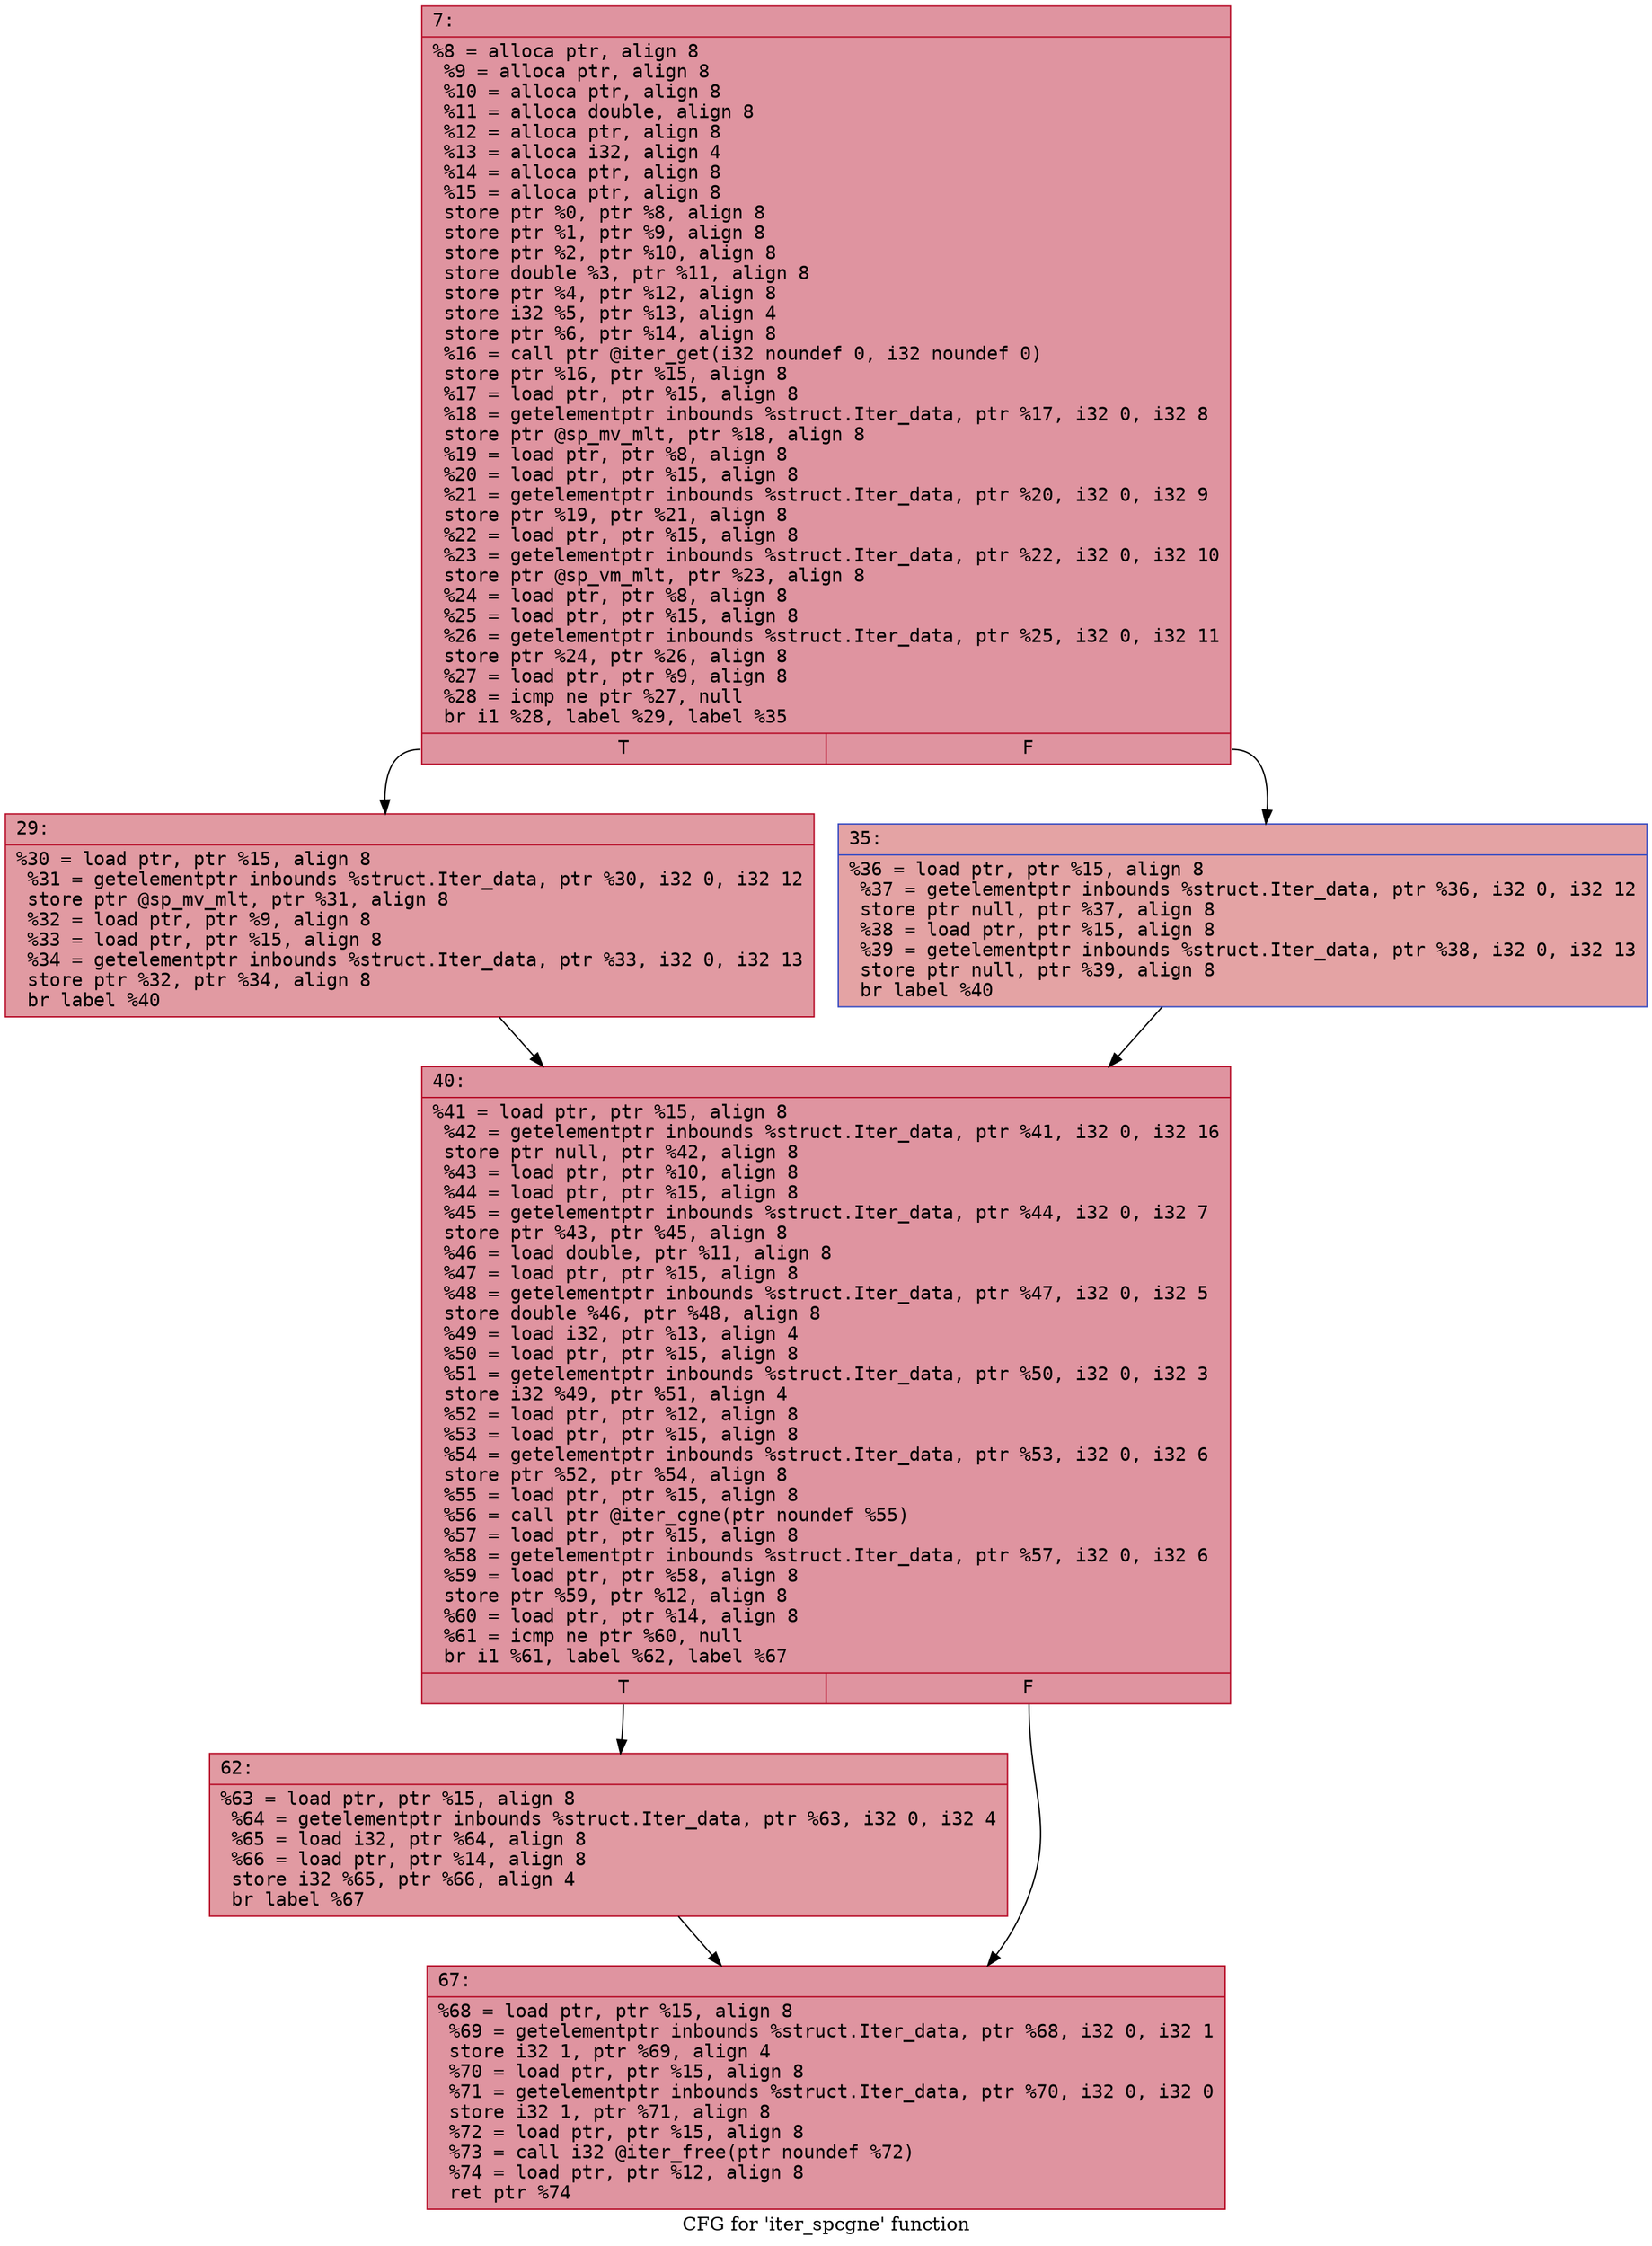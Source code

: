 digraph "CFG for 'iter_spcgne' function" {
	label="CFG for 'iter_spcgne' function";

	Node0x6000006fd360 [shape=record,color="#b70d28ff", style=filled, fillcolor="#b70d2870" fontname="Courier",label="{7:\l|  %8 = alloca ptr, align 8\l  %9 = alloca ptr, align 8\l  %10 = alloca ptr, align 8\l  %11 = alloca double, align 8\l  %12 = alloca ptr, align 8\l  %13 = alloca i32, align 4\l  %14 = alloca ptr, align 8\l  %15 = alloca ptr, align 8\l  store ptr %0, ptr %8, align 8\l  store ptr %1, ptr %9, align 8\l  store ptr %2, ptr %10, align 8\l  store double %3, ptr %11, align 8\l  store ptr %4, ptr %12, align 8\l  store i32 %5, ptr %13, align 4\l  store ptr %6, ptr %14, align 8\l  %16 = call ptr @iter_get(i32 noundef 0, i32 noundef 0)\l  store ptr %16, ptr %15, align 8\l  %17 = load ptr, ptr %15, align 8\l  %18 = getelementptr inbounds %struct.Iter_data, ptr %17, i32 0, i32 8\l  store ptr @sp_mv_mlt, ptr %18, align 8\l  %19 = load ptr, ptr %8, align 8\l  %20 = load ptr, ptr %15, align 8\l  %21 = getelementptr inbounds %struct.Iter_data, ptr %20, i32 0, i32 9\l  store ptr %19, ptr %21, align 8\l  %22 = load ptr, ptr %15, align 8\l  %23 = getelementptr inbounds %struct.Iter_data, ptr %22, i32 0, i32 10\l  store ptr @sp_vm_mlt, ptr %23, align 8\l  %24 = load ptr, ptr %8, align 8\l  %25 = load ptr, ptr %15, align 8\l  %26 = getelementptr inbounds %struct.Iter_data, ptr %25, i32 0, i32 11\l  store ptr %24, ptr %26, align 8\l  %27 = load ptr, ptr %9, align 8\l  %28 = icmp ne ptr %27, null\l  br i1 %28, label %29, label %35\l|{<s0>T|<s1>F}}"];
	Node0x6000006fd360:s0 -> Node0x6000006fd3b0[tooltip="7 -> 29\nProbability 62.50%" ];
	Node0x6000006fd360:s1 -> Node0x6000006fd400[tooltip="7 -> 35\nProbability 37.50%" ];
	Node0x6000006fd3b0 [shape=record,color="#b70d28ff", style=filled, fillcolor="#bb1b2c70" fontname="Courier",label="{29:\l|  %30 = load ptr, ptr %15, align 8\l  %31 = getelementptr inbounds %struct.Iter_data, ptr %30, i32 0, i32 12\l  store ptr @sp_mv_mlt, ptr %31, align 8\l  %32 = load ptr, ptr %9, align 8\l  %33 = load ptr, ptr %15, align 8\l  %34 = getelementptr inbounds %struct.Iter_data, ptr %33, i32 0, i32 13\l  store ptr %32, ptr %34, align 8\l  br label %40\l}"];
	Node0x6000006fd3b0 -> Node0x6000006fd450[tooltip="29 -> 40\nProbability 100.00%" ];
	Node0x6000006fd400 [shape=record,color="#3d50c3ff", style=filled, fillcolor="#c32e3170" fontname="Courier",label="{35:\l|  %36 = load ptr, ptr %15, align 8\l  %37 = getelementptr inbounds %struct.Iter_data, ptr %36, i32 0, i32 12\l  store ptr null, ptr %37, align 8\l  %38 = load ptr, ptr %15, align 8\l  %39 = getelementptr inbounds %struct.Iter_data, ptr %38, i32 0, i32 13\l  store ptr null, ptr %39, align 8\l  br label %40\l}"];
	Node0x6000006fd400 -> Node0x6000006fd450[tooltip="35 -> 40\nProbability 100.00%" ];
	Node0x6000006fd450 [shape=record,color="#b70d28ff", style=filled, fillcolor="#b70d2870" fontname="Courier",label="{40:\l|  %41 = load ptr, ptr %15, align 8\l  %42 = getelementptr inbounds %struct.Iter_data, ptr %41, i32 0, i32 16\l  store ptr null, ptr %42, align 8\l  %43 = load ptr, ptr %10, align 8\l  %44 = load ptr, ptr %15, align 8\l  %45 = getelementptr inbounds %struct.Iter_data, ptr %44, i32 0, i32 7\l  store ptr %43, ptr %45, align 8\l  %46 = load double, ptr %11, align 8\l  %47 = load ptr, ptr %15, align 8\l  %48 = getelementptr inbounds %struct.Iter_data, ptr %47, i32 0, i32 5\l  store double %46, ptr %48, align 8\l  %49 = load i32, ptr %13, align 4\l  %50 = load ptr, ptr %15, align 8\l  %51 = getelementptr inbounds %struct.Iter_data, ptr %50, i32 0, i32 3\l  store i32 %49, ptr %51, align 4\l  %52 = load ptr, ptr %12, align 8\l  %53 = load ptr, ptr %15, align 8\l  %54 = getelementptr inbounds %struct.Iter_data, ptr %53, i32 0, i32 6\l  store ptr %52, ptr %54, align 8\l  %55 = load ptr, ptr %15, align 8\l  %56 = call ptr @iter_cgne(ptr noundef %55)\l  %57 = load ptr, ptr %15, align 8\l  %58 = getelementptr inbounds %struct.Iter_data, ptr %57, i32 0, i32 6\l  %59 = load ptr, ptr %58, align 8\l  store ptr %59, ptr %12, align 8\l  %60 = load ptr, ptr %14, align 8\l  %61 = icmp ne ptr %60, null\l  br i1 %61, label %62, label %67\l|{<s0>T|<s1>F}}"];
	Node0x6000006fd450:s0 -> Node0x6000006fd4a0[tooltip="40 -> 62\nProbability 62.50%" ];
	Node0x6000006fd450:s1 -> Node0x6000006fd4f0[tooltip="40 -> 67\nProbability 37.50%" ];
	Node0x6000006fd4a0 [shape=record,color="#b70d28ff", style=filled, fillcolor="#bb1b2c70" fontname="Courier",label="{62:\l|  %63 = load ptr, ptr %15, align 8\l  %64 = getelementptr inbounds %struct.Iter_data, ptr %63, i32 0, i32 4\l  %65 = load i32, ptr %64, align 8\l  %66 = load ptr, ptr %14, align 8\l  store i32 %65, ptr %66, align 4\l  br label %67\l}"];
	Node0x6000006fd4a0 -> Node0x6000006fd4f0[tooltip="62 -> 67\nProbability 100.00%" ];
	Node0x6000006fd4f0 [shape=record,color="#b70d28ff", style=filled, fillcolor="#b70d2870" fontname="Courier",label="{67:\l|  %68 = load ptr, ptr %15, align 8\l  %69 = getelementptr inbounds %struct.Iter_data, ptr %68, i32 0, i32 1\l  store i32 1, ptr %69, align 4\l  %70 = load ptr, ptr %15, align 8\l  %71 = getelementptr inbounds %struct.Iter_data, ptr %70, i32 0, i32 0\l  store i32 1, ptr %71, align 8\l  %72 = load ptr, ptr %15, align 8\l  %73 = call i32 @iter_free(ptr noundef %72)\l  %74 = load ptr, ptr %12, align 8\l  ret ptr %74\l}"];
}
